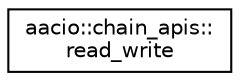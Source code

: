 digraph "Graphical Class Hierarchy"
{
  edge [fontname="Helvetica",fontsize="10",labelfontname="Helvetica",labelfontsize="10"];
  node [fontname="Helvetica",fontsize="10",shape=record];
  rankdir="LR";
  Node0 [label="aacio::chain_apis::\lread_write",height=0.2,width=0.4,color="black", fillcolor="white", style="filled",URL="$classaacio_1_1chain__apis_1_1read__write.html"];
}
